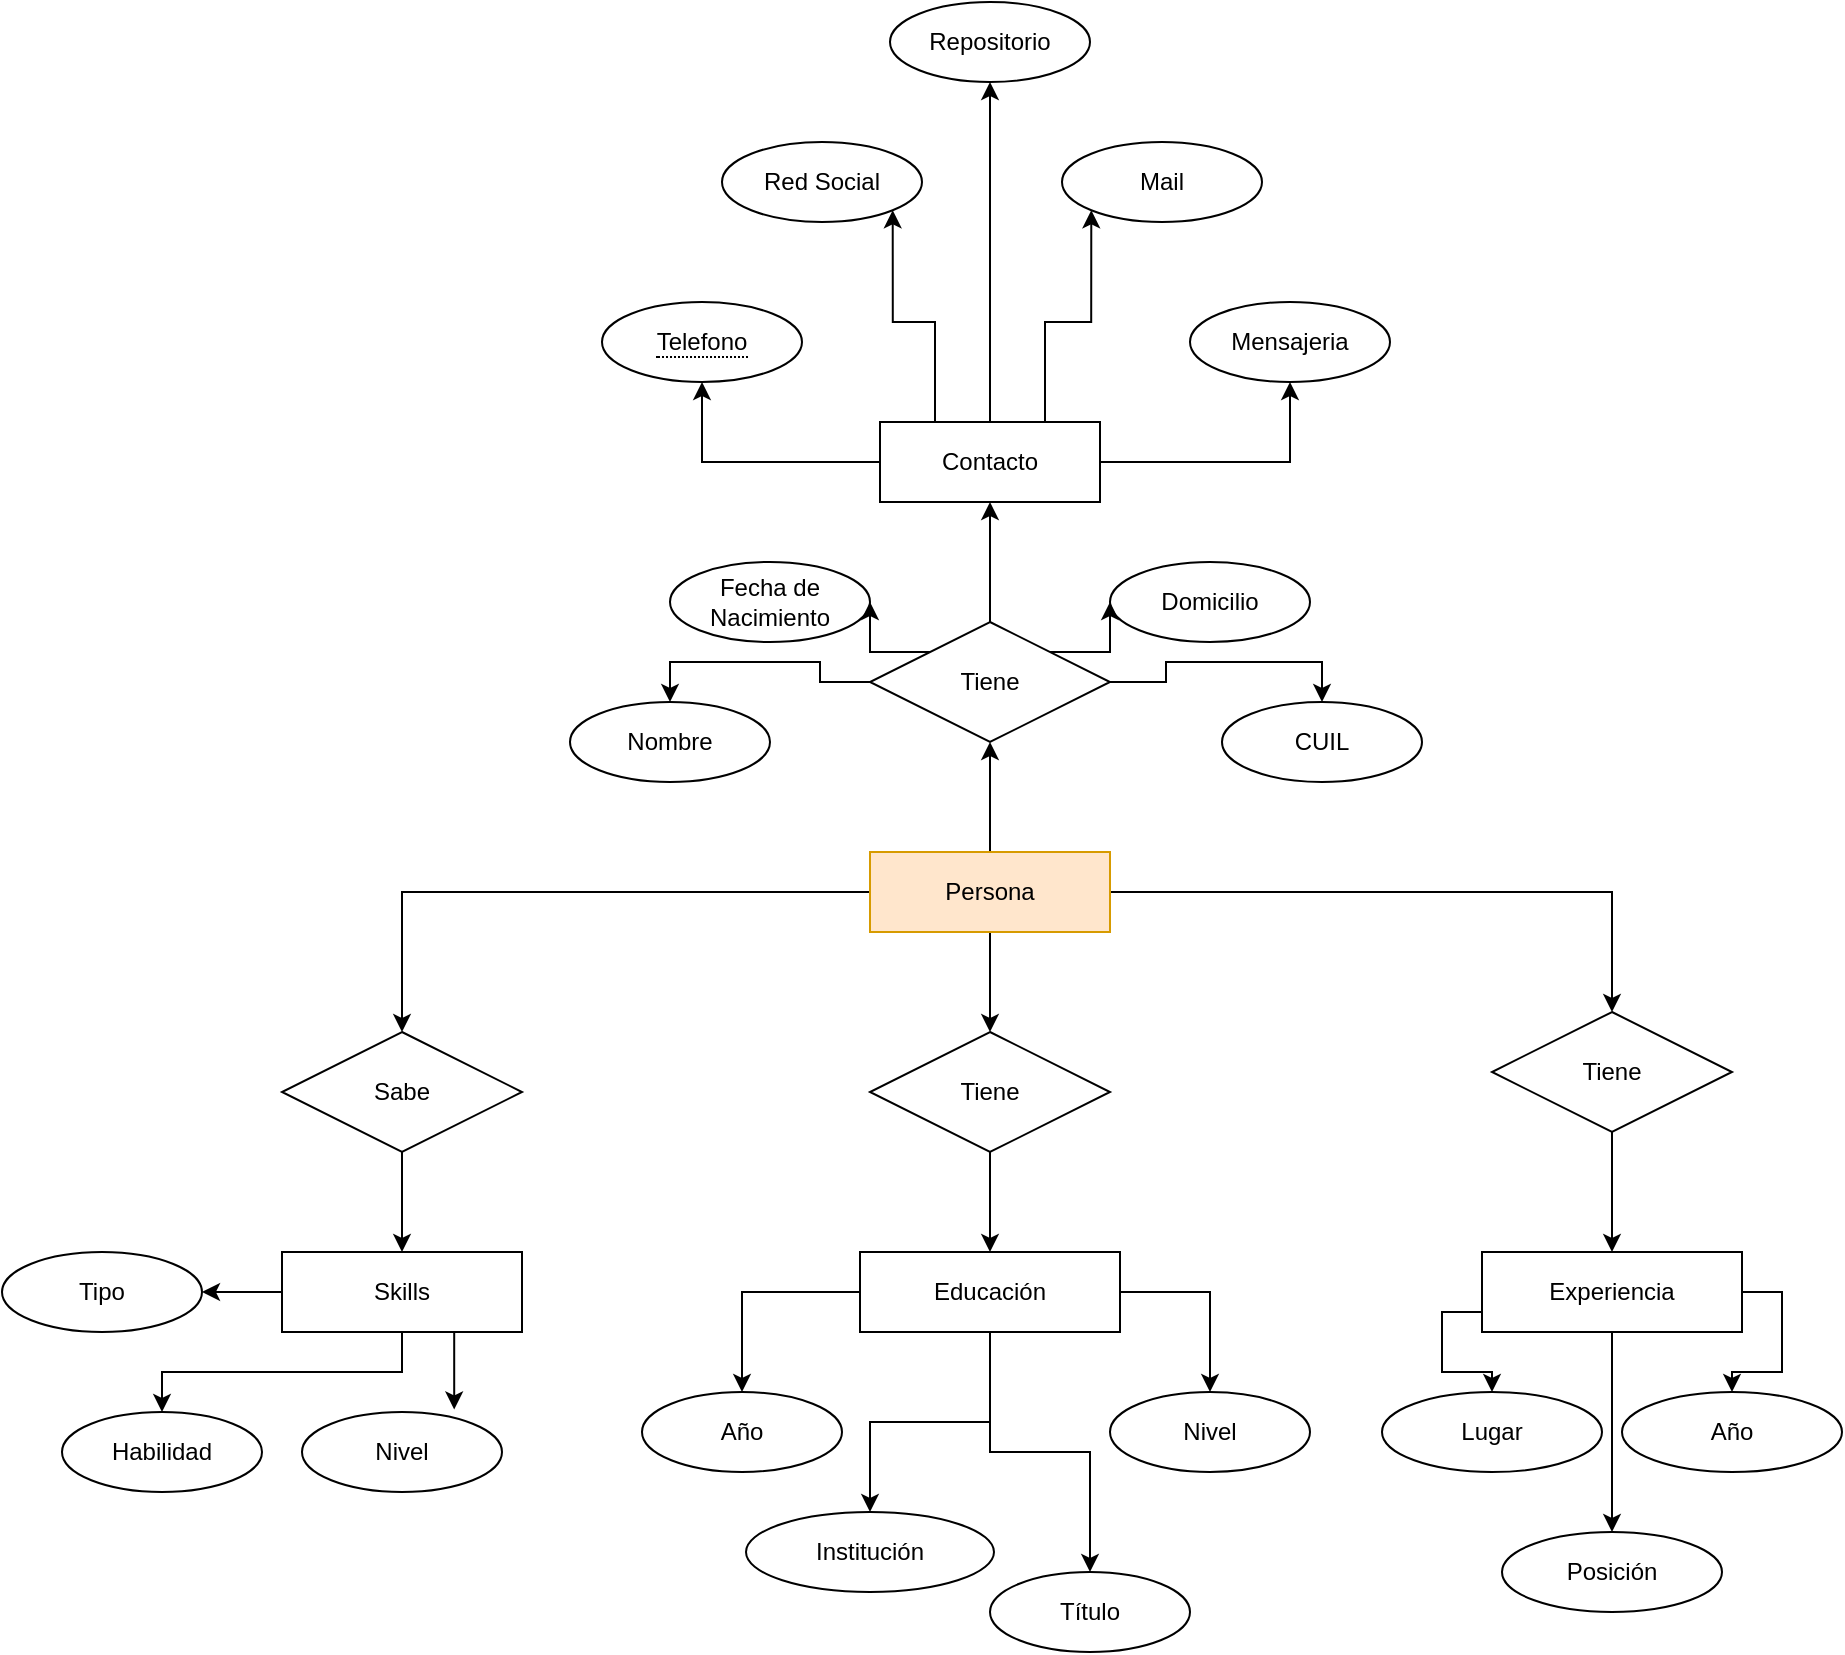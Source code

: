 <mxfile version="17.4.0" type="github">
  <diagram id="IIPopWwgl9i49zoU6beN" name="Page-1">
    <mxGraphModel dx="2384" dy="965" grid="1" gridSize="10" guides="1" tooltips="1" connect="1" arrows="1" fold="1" page="1" pageScale="1" pageWidth="827" pageHeight="1169" math="0" shadow="0">
      <root>
        <mxCell id="0" />
        <mxCell id="1" parent="0" />
        <mxCell id="BXYE2SOPVODeQwF73GL8-50" style="edgeStyle=orthogonalEdgeStyle;rounded=0;orthogonalLoop=1;jettySize=auto;html=1;exitX=0.5;exitY=1;exitDx=0;exitDy=0;entryX=0.5;entryY=0;entryDx=0;entryDy=0;" edge="1" parent="1" source="BXYE2SOPVODeQwF73GL8-12" target="BXYE2SOPVODeQwF73GL8-47">
          <mxGeometry relative="1" as="geometry" />
        </mxCell>
        <mxCell id="BXYE2SOPVODeQwF73GL8-51" style="edgeStyle=orthogonalEdgeStyle;rounded=0;orthogonalLoop=1;jettySize=auto;html=1;exitX=0;exitY=0.5;exitDx=0;exitDy=0;entryX=0.5;entryY=0;entryDx=0;entryDy=0;" edge="1" parent="1" source="BXYE2SOPVODeQwF73GL8-12" target="BXYE2SOPVODeQwF73GL8-49">
          <mxGeometry relative="1" as="geometry" />
        </mxCell>
        <mxCell id="BXYE2SOPVODeQwF73GL8-52" style="edgeStyle=orthogonalEdgeStyle;rounded=0;orthogonalLoop=1;jettySize=auto;html=1;exitX=1;exitY=0.5;exitDx=0;exitDy=0;entryX=0.5;entryY=0;entryDx=0;entryDy=0;" edge="1" parent="1" source="BXYE2SOPVODeQwF73GL8-12" target="BXYE2SOPVODeQwF73GL8-48">
          <mxGeometry relative="1" as="geometry" />
        </mxCell>
        <mxCell id="BXYE2SOPVODeQwF73GL8-79" style="edgeStyle=orthogonalEdgeStyle;rounded=0;orthogonalLoop=1;jettySize=auto;html=1;exitX=0.5;exitY=0;exitDx=0;exitDy=0;entryX=0.5;entryY=1;entryDx=0;entryDy=0;" edge="1" parent="1" source="BXYE2SOPVODeQwF73GL8-12" target="BXYE2SOPVODeQwF73GL8-78">
          <mxGeometry relative="1" as="geometry" />
        </mxCell>
        <mxCell id="BXYE2SOPVODeQwF73GL8-12" value="Persona" style="whiteSpace=wrap;html=1;align=center;fillColor=#ffe6cc;strokeColor=#d79b00;" vertex="1" parent="1">
          <mxGeometry x="354" y="435" width="120" height="40" as="geometry" />
        </mxCell>
        <mxCell id="BXYE2SOPVODeQwF73GL8-90" style="edgeStyle=orthogonalEdgeStyle;rounded=0;orthogonalLoop=1;jettySize=auto;html=1;exitX=0.5;exitY=0;exitDx=0;exitDy=0;entryX=0.5;entryY=1;entryDx=0;entryDy=0;" edge="1" parent="1" source="BXYE2SOPVODeQwF73GL8-13" target="BXYE2SOPVODeQwF73GL8-89">
          <mxGeometry relative="1" as="geometry" />
        </mxCell>
        <mxCell id="BXYE2SOPVODeQwF73GL8-91" style="edgeStyle=orthogonalEdgeStyle;rounded=0;orthogonalLoop=1;jettySize=auto;html=1;exitX=0.25;exitY=0;exitDx=0;exitDy=0;entryX=1;entryY=1;entryDx=0;entryDy=0;" edge="1" parent="1" source="BXYE2SOPVODeQwF73GL8-13" target="BXYE2SOPVODeQwF73GL8-86">
          <mxGeometry relative="1" as="geometry" />
        </mxCell>
        <mxCell id="BXYE2SOPVODeQwF73GL8-92" style="edgeStyle=orthogonalEdgeStyle;rounded=0;orthogonalLoop=1;jettySize=auto;html=1;exitX=0.75;exitY=0;exitDx=0;exitDy=0;entryX=0;entryY=1;entryDx=0;entryDy=0;" edge="1" parent="1" source="BXYE2SOPVODeQwF73GL8-13" target="BXYE2SOPVODeQwF73GL8-87">
          <mxGeometry relative="1" as="geometry" />
        </mxCell>
        <mxCell id="BXYE2SOPVODeQwF73GL8-93" style="edgeStyle=orthogonalEdgeStyle;rounded=0;orthogonalLoop=1;jettySize=auto;html=1;exitX=1;exitY=0.5;exitDx=0;exitDy=0;entryX=0.5;entryY=1;entryDx=0;entryDy=0;" edge="1" parent="1" source="BXYE2SOPVODeQwF73GL8-13" target="BXYE2SOPVODeQwF73GL8-88">
          <mxGeometry relative="1" as="geometry" />
        </mxCell>
        <mxCell id="BXYE2SOPVODeQwF73GL8-94" style="edgeStyle=orthogonalEdgeStyle;rounded=0;orthogonalLoop=1;jettySize=auto;html=1;exitX=0;exitY=0.5;exitDx=0;exitDy=0;entryX=0.5;entryY=1;entryDx=0;entryDy=0;" edge="1" parent="1" source="BXYE2SOPVODeQwF73GL8-13" target="BXYE2SOPVODeQwF73GL8-85">
          <mxGeometry relative="1" as="geometry" />
        </mxCell>
        <mxCell id="BXYE2SOPVODeQwF73GL8-13" value="Contacto" style="whiteSpace=wrap;html=1;align=center;" vertex="1" parent="1">
          <mxGeometry x="359" y="220" width="110" height="40" as="geometry" />
        </mxCell>
        <mxCell id="BXYE2SOPVODeQwF73GL8-14" value="CUIL" style="ellipse;whiteSpace=wrap;html=1;align=center;" vertex="1" parent="1">
          <mxGeometry x="530" y="360" width="100" height="40" as="geometry" />
        </mxCell>
        <mxCell id="BXYE2SOPVODeQwF73GL8-15" value="Nombre" style="ellipse;whiteSpace=wrap;html=1;align=center;" vertex="1" parent="1">
          <mxGeometry x="204" y="360" width="100" height="40" as="geometry" />
        </mxCell>
        <mxCell id="BXYE2SOPVODeQwF73GL8-16" value="Domicilio" style="ellipse;whiteSpace=wrap;html=1;align=center;" vertex="1" parent="1">
          <mxGeometry x="474" y="290" width="100" height="40" as="geometry" />
        </mxCell>
        <mxCell id="BXYE2SOPVODeQwF73GL8-19" value="Fecha de Nacimiento" style="ellipse;whiteSpace=wrap;html=1;align=center;" vertex="1" parent="1">
          <mxGeometry x="254" y="290" width="100" height="40" as="geometry" />
        </mxCell>
        <mxCell id="BXYE2SOPVODeQwF73GL8-57" style="edgeStyle=orthogonalEdgeStyle;rounded=0;orthogonalLoop=1;jettySize=auto;html=1;exitX=0.5;exitY=1;exitDx=0;exitDy=0;entryX=0.5;entryY=0;entryDx=0;entryDy=0;" edge="1" parent="1" source="BXYE2SOPVODeQwF73GL8-21" target="BXYE2SOPVODeQwF73GL8-24">
          <mxGeometry relative="1" as="geometry" />
        </mxCell>
        <mxCell id="BXYE2SOPVODeQwF73GL8-58" style="edgeStyle=orthogonalEdgeStyle;rounded=0;orthogonalLoop=1;jettySize=auto;html=1;exitX=0;exitY=0.5;exitDx=0;exitDy=0;entryX=0.5;entryY=0;entryDx=0;entryDy=0;" edge="1" parent="1" source="BXYE2SOPVODeQwF73GL8-21" target="BXYE2SOPVODeQwF73GL8-25">
          <mxGeometry relative="1" as="geometry" />
        </mxCell>
        <mxCell id="BXYE2SOPVODeQwF73GL8-59" style="edgeStyle=orthogonalEdgeStyle;rounded=0;orthogonalLoop=1;jettySize=auto;html=1;exitX=1;exitY=0.5;exitDx=0;exitDy=0;entryX=0.5;entryY=0;entryDx=0;entryDy=0;" edge="1" parent="1" source="BXYE2SOPVODeQwF73GL8-21" target="BXYE2SOPVODeQwF73GL8-27">
          <mxGeometry relative="1" as="geometry" />
        </mxCell>
        <mxCell id="BXYE2SOPVODeQwF73GL8-60" style="edgeStyle=orthogonalEdgeStyle;rounded=0;orthogonalLoop=1;jettySize=auto;html=1;exitX=0.5;exitY=1;exitDx=0;exitDy=0;entryX=0.5;entryY=0;entryDx=0;entryDy=0;" edge="1" parent="1" source="BXYE2SOPVODeQwF73GL8-21" target="BXYE2SOPVODeQwF73GL8-46">
          <mxGeometry relative="1" as="geometry" />
        </mxCell>
        <mxCell id="BXYE2SOPVODeQwF73GL8-21" value="Educación" style="whiteSpace=wrap;html=1;align=center;" vertex="1" parent="1">
          <mxGeometry x="349" y="635" width="130" height="40" as="geometry" />
        </mxCell>
        <mxCell id="BXYE2SOPVODeQwF73GL8-75" style="edgeStyle=orthogonalEdgeStyle;rounded=0;orthogonalLoop=1;jettySize=auto;html=1;exitX=0.5;exitY=1;exitDx=0;exitDy=0;entryX=0.5;entryY=0;entryDx=0;entryDy=0;" edge="1" parent="1" source="BXYE2SOPVODeQwF73GL8-22" target="BXYE2SOPVODeQwF73GL8-74">
          <mxGeometry relative="1" as="geometry" />
        </mxCell>
        <mxCell id="BXYE2SOPVODeQwF73GL8-76" style="edgeStyle=orthogonalEdgeStyle;rounded=0;orthogonalLoop=1;jettySize=auto;html=1;exitX=0;exitY=0.75;exitDx=0;exitDy=0;" edge="1" parent="1" source="BXYE2SOPVODeQwF73GL8-22" target="BXYE2SOPVODeQwF73GL8-31">
          <mxGeometry relative="1" as="geometry" />
        </mxCell>
        <mxCell id="BXYE2SOPVODeQwF73GL8-77" style="edgeStyle=orthogonalEdgeStyle;rounded=0;orthogonalLoop=1;jettySize=auto;html=1;exitX=1;exitY=0.5;exitDx=0;exitDy=0;entryX=0.5;entryY=0;entryDx=0;entryDy=0;" edge="1" parent="1" source="BXYE2SOPVODeQwF73GL8-22" target="BXYE2SOPVODeQwF73GL8-73">
          <mxGeometry relative="1" as="geometry" />
        </mxCell>
        <mxCell id="BXYE2SOPVODeQwF73GL8-22" value="Experiencia" style="whiteSpace=wrap;html=1;align=center;" vertex="1" parent="1">
          <mxGeometry x="660" y="635" width="130" height="40" as="geometry" />
        </mxCell>
        <mxCell id="BXYE2SOPVODeQwF73GL8-70" style="edgeStyle=orthogonalEdgeStyle;rounded=0;orthogonalLoop=1;jettySize=auto;html=1;exitX=0;exitY=0.5;exitDx=0;exitDy=0;entryX=1;entryY=0.5;entryDx=0;entryDy=0;" edge="1" parent="1" source="BXYE2SOPVODeQwF73GL8-23" target="BXYE2SOPVODeQwF73GL8-69">
          <mxGeometry relative="1" as="geometry" />
        </mxCell>
        <mxCell id="BXYE2SOPVODeQwF73GL8-71" style="edgeStyle=orthogonalEdgeStyle;rounded=0;orthogonalLoop=1;jettySize=auto;html=1;exitX=0.5;exitY=1;exitDx=0;exitDy=0;entryX=0.5;entryY=0;entryDx=0;entryDy=0;" edge="1" parent="1" source="BXYE2SOPVODeQwF73GL8-23" target="BXYE2SOPVODeQwF73GL8-32">
          <mxGeometry relative="1" as="geometry" />
        </mxCell>
        <mxCell id="BXYE2SOPVODeQwF73GL8-72" style="edgeStyle=orthogonalEdgeStyle;rounded=0;orthogonalLoop=1;jettySize=auto;html=1;exitX=0.75;exitY=1;exitDx=0;exitDy=0;entryX=0.761;entryY=-0.032;entryDx=0;entryDy=0;entryPerimeter=0;" edge="1" parent="1" source="BXYE2SOPVODeQwF73GL8-23" target="BXYE2SOPVODeQwF73GL8-68">
          <mxGeometry relative="1" as="geometry" />
        </mxCell>
        <mxCell id="BXYE2SOPVODeQwF73GL8-23" value="Skills" style="whiteSpace=wrap;html=1;align=center;" vertex="1" parent="1">
          <mxGeometry x="60" y="635" width="120" height="40" as="geometry" />
        </mxCell>
        <mxCell id="BXYE2SOPVODeQwF73GL8-24" value="Institución" style="ellipse;whiteSpace=wrap;html=1;align=center;" vertex="1" parent="1">
          <mxGeometry x="292" y="765" width="124" height="40" as="geometry" />
        </mxCell>
        <mxCell id="BXYE2SOPVODeQwF73GL8-25" value="Año" style="ellipse;whiteSpace=wrap;html=1;align=center;" vertex="1" parent="1">
          <mxGeometry x="240" y="705" width="100" height="40" as="geometry" />
        </mxCell>
        <mxCell id="BXYE2SOPVODeQwF73GL8-27" value="Nivel" style="ellipse;whiteSpace=wrap;html=1;align=center;" vertex="1" parent="1">
          <mxGeometry x="474" y="705" width="100" height="40" as="geometry" />
        </mxCell>
        <mxCell id="BXYE2SOPVODeQwF73GL8-31" value="Lugar" style="ellipse;whiteSpace=wrap;html=1;align=center;" vertex="1" parent="1">
          <mxGeometry x="610" y="705" width="110" height="40" as="geometry" />
        </mxCell>
        <mxCell id="BXYE2SOPVODeQwF73GL8-32" value="Habilidad" style="ellipse;whiteSpace=wrap;html=1;align=center;" vertex="1" parent="1">
          <mxGeometry x="-50" y="715" width="100" height="40" as="geometry" />
        </mxCell>
        <mxCell id="BXYE2SOPVODeQwF73GL8-46" value="Título" style="ellipse;whiteSpace=wrap;html=1;align=center;" vertex="1" parent="1">
          <mxGeometry x="414" y="795" width="100" height="40" as="geometry" />
        </mxCell>
        <mxCell id="BXYE2SOPVODeQwF73GL8-55" style="edgeStyle=orthogonalEdgeStyle;rounded=0;orthogonalLoop=1;jettySize=auto;html=1;exitX=0.5;exitY=1;exitDx=0;exitDy=0;entryX=0.5;entryY=0;entryDx=0;entryDy=0;" edge="1" parent="1" source="BXYE2SOPVODeQwF73GL8-47" target="BXYE2SOPVODeQwF73GL8-21">
          <mxGeometry relative="1" as="geometry" />
        </mxCell>
        <mxCell id="BXYE2SOPVODeQwF73GL8-47" value="Tiene" style="shape=rhombus;perimeter=rhombusPerimeter;whiteSpace=wrap;html=1;align=center;" vertex="1" parent="1">
          <mxGeometry x="354" y="525" width="120" height="60" as="geometry" />
        </mxCell>
        <mxCell id="BXYE2SOPVODeQwF73GL8-54" style="edgeStyle=orthogonalEdgeStyle;rounded=0;orthogonalLoop=1;jettySize=auto;html=1;exitX=0.5;exitY=1;exitDx=0;exitDy=0;entryX=0.5;entryY=0;entryDx=0;entryDy=0;" edge="1" parent="1" source="BXYE2SOPVODeQwF73GL8-48" target="BXYE2SOPVODeQwF73GL8-22">
          <mxGeometry relative="1" as="geometry" />
        </mxCell>
        <mxCell id="BXYE2SOPVODeQwF73GL8-48" value="Tiene" style="shape=rhombus;perimeter=rhombusPerimeter;whiteSpace=wrap;html=1;align=center;" vertex="1" parent="1">
          <mxGeometry x="665" y="515" width="120" height="60" as="geometry" />
        </mxCell>
        <mxCell id="BXYE2SOPVODeQwF73GL8-56" style="edgeStyle=orthogonalEdgeStyle;rounded=0;orthogonalLoop=1;jettySize=auto;html=1;exitX=0.5;exitY=1;exitDx=0;exitDy=0;entryX=0.5;entryY=0;entryDx=0;entryDy=0;" edge="1" parent="1" source="BXYE2SOPVODeQwF73GL8-49" target="BXYE2SOPVODeQwF73GL8-23">
          <mxGeometry relative="1" as="geometry" />
        </mxCell>
        <mxCell id="BXYE2SOPVODeQwF73GL8-49" value="Sabe" style="shape=rhombus;perimeter=rhombusPerimeter;whiteSpace=wrap;html=1;align=center;" vertex="1" parent="1">
          <mxGeometry x="60" y="525" width="120" height="60" as="geometry" />
        </mxCell>
        <mxCell id="BXYE2SOPVODeQwF73GL8-68" value="Nivel" style="ellipse;whiteSpace=wrap;html=1;align=center;" vertex="1" parent="1">
          <mxGeometry x="70" y="715" width="100" height="40" as="geometry" />
        </mxCell>
        <mxCell id="BXYE2SOPVODeQwF73GL8-69" value="Tipo" style="ellipse;whiteSpace=wrap;html=1;align=center;" vertex="1" parent="1">
          <mxGeometry x="-80" y="635" width="100" height="40" as="geometry" />
        </mxCell>
        <mxCell id="BXYE2SOPVODeQwF73GL8-73" value="Año" style="ellipse;whiteSpace=wrap;html=1;align=center;" vertex="1" parent="1">
          <mxGeometry x="730" y="705" width="110" height="40" as="geometry" />
        </mxCell>
        <mxCell id="BXYE2SOPVODeQwF73GL8-74" value="Posición" style="ellipse;whiteSpace=wrap;html=1;align=center;" vertex="1" parent="1">
          <mxGeometry x="670" y="775" width="110" height="40" as="geometry" />
        </mxCell>
        <mxCell id="BXYE2SOPVODeQwF73GL8-80" style="edgeStyle=orthogonalEdgeStyle;rounded=0;orthogonalLoop=1;jettySize=auto;html=1;exitX=0.5;exitY=0;exitDx=0;exitDy=0;entryX=0.5;entryY=1;entryDx=0;entryDy=0;" edge="1" parent="1" source="BXYE2SOPVODeQwF73GL8-78" target="BXYE2SOPVODeQwF73GL8-13">
          <mxGeometry relative="1" as="geometry" />
        </mxCell>
        <mxCell id="BXYE2SOPVODeQwF73GL8-81" style="edgeStyle=orthogonalEdgeStyle;rounded=0;orthogonalLoop=1;jettySize=auto;html=1;exitX=0;exitY=0;exitDx=0;exitDy=0;entryX=1;entryY=0.5;entryDx=0;entryDy=0;" edge="1" parent="1" source="BXYE2SOPVODeQwF73GL8-78" target="BXYE2SOPVODeQwF73GL8-19">
          <mxGeometry relative="1" as="geometry" />
        </mxCell>
        <mxCell id="BXYE2SOPVODeQwF73GL8-82" style="edgeStyle=orthogonalEdgeStyle;rounded=0;orthogonalLoop=1;jettySize=auto;html=1;exitX=1;exitY=0;exitDx=0;exitDy=0;entryX=0;entryY=0.5;entryDx=0;entryDy=0;" edge="1" parent="1" source="BXYE2SOPVODeQwF73GL8-78" target="BXYE2SOPVODeQwF73GL8-16">
          <mxGeometry relative="1" as="geometry" />
        </mxCell>
        <mxCell id="BXYE2SOPVODeQwF73GL8-83" style="edgeStyle=orthogonalEdgeStyle;rounded=0;orthogonalLoop=1;jettySize=auto;html=1;exitX=1;exitY=0.5;exitDx=0;exitDy=0;entryX=0.5;entryY=0;entryDx=0;entryDy=0;" edge="1" parent="1" source="BXYE2SOPVODeQwF73GL8-78" target="BXYE2SOPVODeQwF73GL8-14">
          <mxGeometry relative="1" as="geometry" />
        </mxCell>
        <mxCell id="BXYE2SOPVODeQwF73GL8-84" style="edgeStyle=orthogonalEdgeStyle;rounded=0;orthogonalLoop=1;jettySize=auto;html=1;exitX=0;exitY=0.5;exitDx=0;exitDy=0;entryX=0.5;entryY=0;entryDx=0;entryDy=0;" edge="1" parent="1" source="BXYE2SOPVODeQwF73GL8-78" target="BXYE2SOPVODeQwF73GL8-15">
          <mxGeometry relative="1" as="geometry" />
        </mxCell>
        <mxCell id="BXYE2SOPVODeQwF73GL8-78" value="Tiene" style="shape=rhombus;perimeter=rhombusPerimeter;whiteSpace=wrap;html=1;align=center;" vertex="1" parent="1">
          <mxGeometry x="354" y="320" width="120" height="60" as="geometry" />
        </mxCell>
        <mxCell id="BXYE2SOPVODeQwF73GL8-85" value="&lt;span style=&quot;border-bottom: 1px dotted&quot;&gt;Telefono&lt;/span&gt;" style="ellipse;whiteSpace=wrap;html=1;align=center;" vertex="1" parent="1">
          <mxGeometry x="220" y="160" width="100" height="40" as="geometry" />
        </mxCell>
        <mxCell id="BXYE2SOPVODeQwF73GL8-86" value="Red Social" style="ellipse;whiteSpace=wrap;html=1;align=center;" vertex="1" parent="1">
          <mxGeometry x="280" y="80" width="100" height="40" as="geometry" />
        </mxCell>
        <mxCell id="BXYE2SOPVODeQwF73GL8-87" value="Mail" style="ellipse;whiteSpace=wrap;html=1;align=center;" vertex="1" parent="1">
          <mxGeometry x="450" y="80" width="100" height="40" as="geometry" />
        </mxCell>
        <mxCell id="BXYE2SOPVODeQwF73GL8-88" value="Mensajeria" style="ellipse;whiteSpace=wrap;html=1;align=center;" vertex="1" parent="1">
          <mxGeometry x="514" y="160" width="100" height="40" as="geometry" />
        </mxCell>
        <mxCell id="BXYE2SOPVODeQwF73GL8-89" value="Repositorio" style="ellipse;whiteSpace=wrap;html=1;align=center;" vertex="1" parent="1">
          <mxGeometry x="364" y="10" width="100" height="40" as="geometry" />
        </mxCell>
      </root>
    </mxGraphModel>
  </diagram>
</mxfile>

